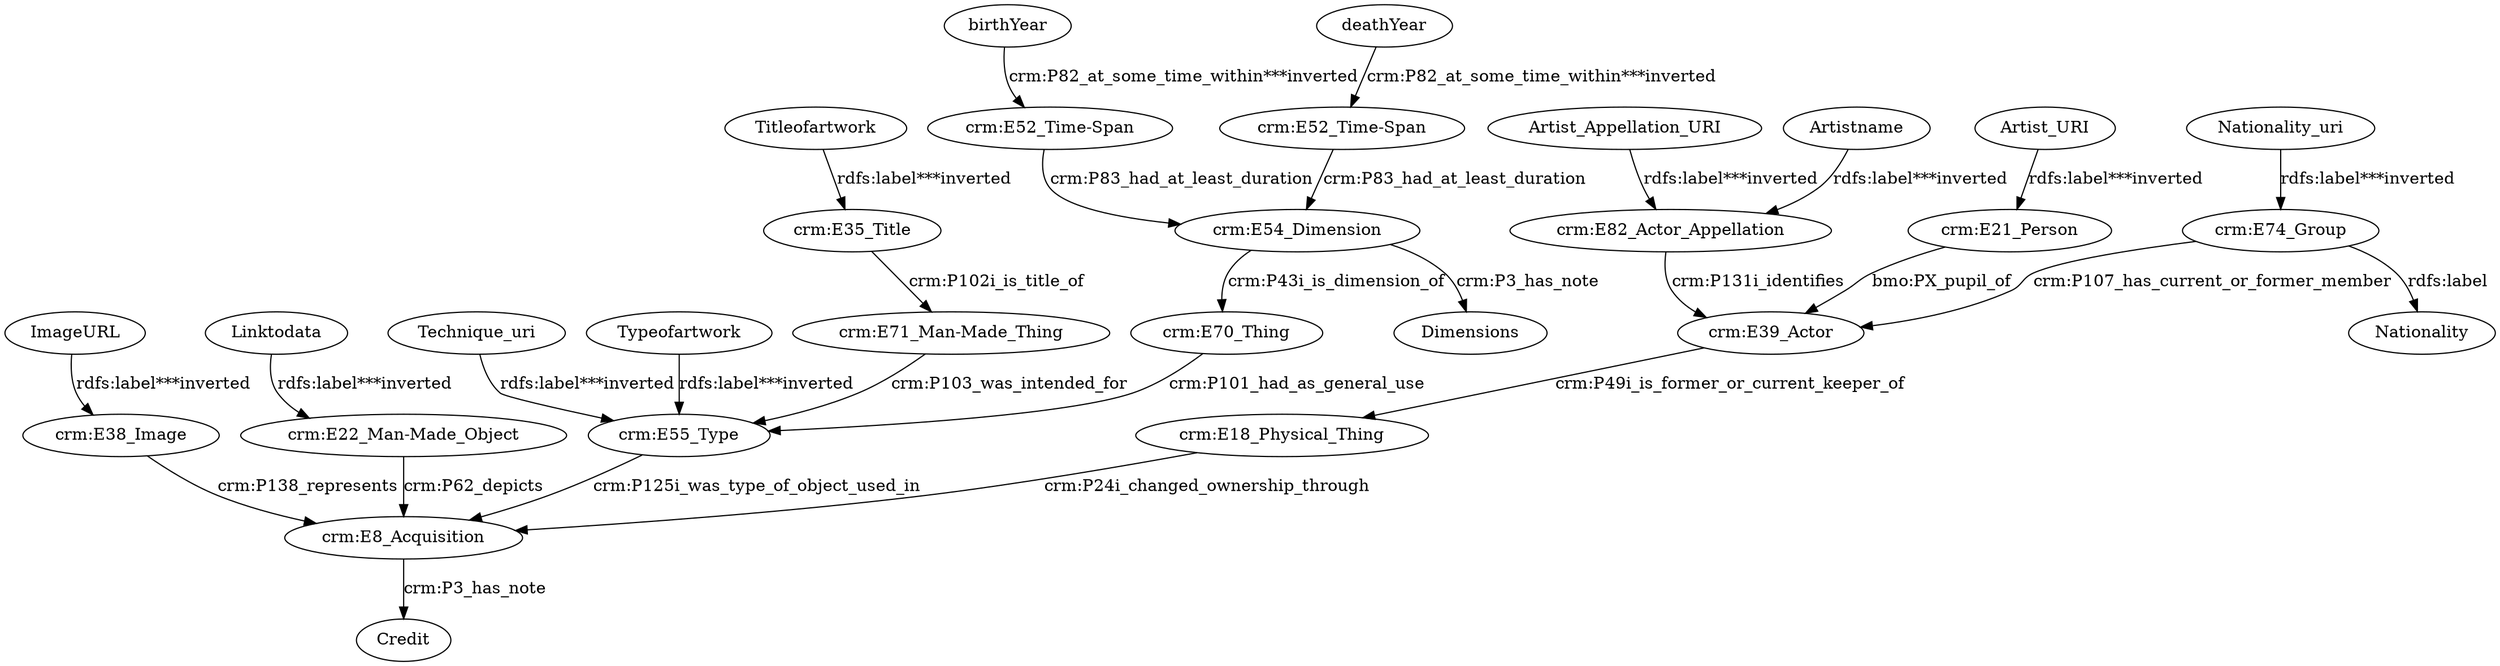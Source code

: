 digraph {
  Artist_Appellation_URI [type=attribute_name,label=Artist_Appellation_URI]
  "crm:E82_Actor_Appellation1" [type=class_uri,label="crm:E82_Actor_Appellation"]
  Artist_URI [type=attribute_name,label=Artist_URI]
  "crm:E21_Person1" [type=class_uri,label="crm:E21_Person"]
  Artistname [type=attribute_name,label=Artistname]
  ImageURL [type=attribute_name,label=ImageURL]
  "crm:E38_Image1" [type=class_uri,label="crm:E38_Image"]
  Linktodata [type=attribute_name,label=Linktodata]
  "crm:E22_Man-Made_Object1" [type=class_uri,label="crm:E22_Man-Made_Object"]
  Nationality_uri [type=attribute_name,label=Nationality_uri]
  "crm:E74_Group1" [type=class_uri,label="crm:E74_Group"]
  Technique_uri [type=attribute_name,label=Technique_uri]
  "crm:E55_Type1" [type=class_uri,label="crm:E55_Type"]
  Titleofartwork [type=attribute_name,label=Titleofartwork]
  "crm:E35_Title1" [type=class_uri,label="crm:E35_Title"]
  Typeofartwork [type=attribute_name,label=Typeofartwork]
  birthYear [type=attribute_name,label=birthYear]
  "crm:E52_Time-Span1" [type=class_uri,label="crm:E52_Time-Span"]
  "crm:E18_Physical_Thing" [type=class_uri,label="crm:E18_Physical_Thing"]
  "crm:E8_Acquisition1" [type=class_uri,label="crm:E8_Acquisition"]
  "crm:E39_Actor" [type=class_uri,label="crm:E39_Actor"]
  "crm:E71_Man-Made_Thing" [type=class_uri,label="crm:E71_Man-Made_Thing"]
  "crm:E54_Dimension1" [type=class_uri,label="crm:E54_Dimension"]
  "crm:E52_Time-Span2" [type=class_uri,label="crm:E52_Time-Span"]
  Dimensions [type=attribute_name,label=Dimensions]
  "crm:E70_Thing" [type=class_uri,label="crm:E70_Thing"]
  Nationality [type=attribute_name,label=Nationality]
  Credit [type=attribute_name,label=Credit]
  deathYear [type=attribute_name,label=deathYear]
  Artist_Appellation_URI -> "crm:E82_Actor_Appellation1" [type=st_property_uri,label="rdfs:label***inverted",weight=1]
  Artist_URI -> "crm:E21_Person1" [type=st_property_uri,label="rdfs:label***inverted",weight=1]
  Artistname -> "crm:E82_Actor_Appellation1" [type=st_property_uri,label="rdfs:label***inverted",weight=1]
  ImageURL -> "crm:E38_Image1" [type=st_property_uri,label="rdfs:label***inverted",weight=1]
  Linktodata -> "crm:E22_Man-Made_Object1" [type=st_property_uri,label="rdfs:label***inverted",weight=1]
  Nationality_uri -> "crm:E74_Group1" [type=st_property_uri,label="rdfs:label***inverted",weight=1]
  Technique_uri -> "crm:E55_Type1" [type=st_property_uri,label="rdfs:label***inverted",weight=1]
  Titleofartwork -> "crm:E35_Title1" [type=st_property_uri,label="rdfs:label***inverted",weight=1]
  Typeofartwork -> "crm:E55_Type1" [type=st_property_uri,label="rdfs:label***inverted",weight=1]
  birthYear -> "crm:E52_Time-Span1" [type=st_property_uri,label="crm:P82_at_some_time_within***inverted",weight=1]
  "crm:E18_Physical_Thing" -> "crm:E8_Acquisition1" [label="crm:P24i_changed_ownership_through",type=direct_property_uri,weight=1]
  "crm:E21_Person1" -> "crm:E39_Actor" [label="bmo:PX_pupil_of",type=direct_property_uri,weight=1]
  "crm:E22_Man-Made_Object1" -> "crm:E8_Acquisition1" [label="crm:P62_depicts",type=inherited,weight=4]
  "crm:E35_Title1" -> "crm:E71_Man-Made_Thing" [label="crm:P102i_is_title_of",type=direct_property_uri,weight=1]
  "crm:E38_Image1" -> "crm:E8_Acquisition1" [label="crm:P138_represents",type=inherited,weight=4]
  "crm:E39_Actor" -> "crm:E18_Physical_Thing" [label="crm:P49i_is_former_or_current_keeper_of",type=direct_property_uri,weight=1]
  "crm:E52_Time-Span1" -> "crm:E54_Dimension1" [label="crm:P83_had_at_least_duration",type=direct_property_uri,weight=1]
  "crm:E52_Time-Span2" -> "crm:E54_Dimension1" [label="crm:P83_had_at_least_duration",type=direct_property_uri,weight=1]
  "crm:E54_Dimension1" -> Dimensions [label="crm:P3_has_note",type=st_property_uri]
  "crm:E54_Dimension1" -> "crm:E70_Thing" [label="crm:P43i_is_dimension_of",type=direct_property_uri,weight=1]
  "crm:E55_Type1" -> "crm:E8_Acquisition1" [label="crm:P125i_was_type_of_object_used_in",type=inherited,weight=4]
  "crm:E70_Thing" -> "crm:E55_Type1" [label="crm:P101_had_as_general_use",type=direct_property_uri,weight=1]
  "crm:E71_Man-Made_Thing" -> "crm:E55_Type1" [label="crm:P103_was_intended_for",type=direct_property_uri,weight=1]
  "crm:E74_Group1" -> Nationality [label="rdfs:label",type=st_property_uri]
  "crm:E74_Group1" -> "crm:E39_Actor" [label="crm:P107_has_current_or_former_member",type=direct_property_uri,weight=1]
  "crm:E82_Actor_Appellation1" -> "crm:E39_Actor" [label="crm:P131i_identifies",type=direct_property_uri,weight=1]
  "crm:E8_Acquisition1" -> Credit [label="crm:P3_has_note",type=st_property_uri]
  deathYear -> "crm:E52_Time-Span2" [type=st_property_uri,label="crm:P82_at_some_time_within***inverted",weight=1]
}

